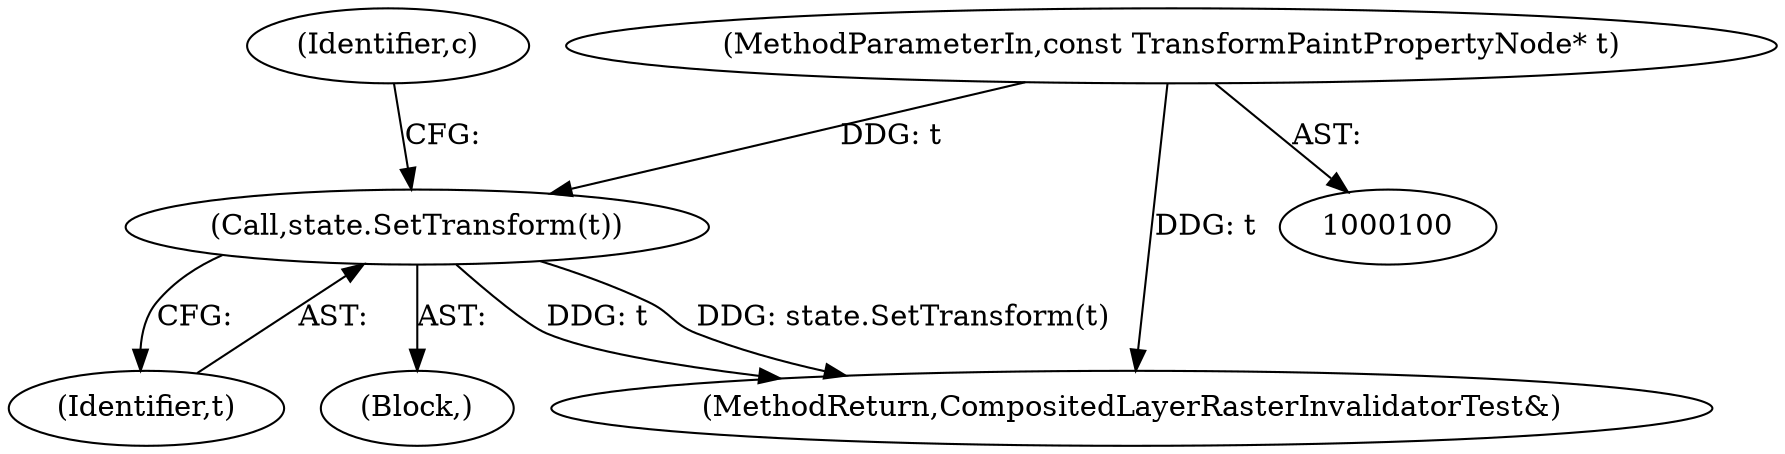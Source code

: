 digraph "1_Chrome_f911e11e7f6b5c0d6f5ee694a9871de6619889f7_20@pointer" {
"1000101" [label="(MethodParameterIn,const TransformPaintPropertyNode* t)"];
"1000111" [label="(Call,state.SetTransform(t))"];
"1000101" [label="(MethodParameterIn,const TransformPaintPropertyNode* t)"];
"1000112" [label="(Identifier,t)"];
"1000114" [label="(Identifier,c)"];
"1000111" [label="(Call,state.SetTransform(t))"];
"1000104" [label="(Block,)"];
"1000120" [label="(MethodReturn,CompositedLayerRasterInvalidatorTest&)"];
"1000101" -> "1000100"  [label="AST: "];
"1000101" -> "1000120"  [label="DDG: t"];
"1000101" -> "1000111"  [label="DDG: t"];
"1000111" -> "1000104"  [label="AST: "];
"1000111" -> "1000112"  [label="CFG: "];
"1000112" -> "1000111"  [label="AST: "];
"1000114" -> "1000111"  [label="CFG: "];
"1000111" -> "1000120"  [label="DDG: t"];
"1000111" -> "1000120"  [label="DDG: state.SetTransform(t)"];
}
